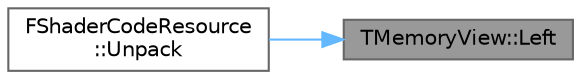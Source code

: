 digraph "TMemoryView::Left"
{
 // INTERACTIVE_SVG=YES
 // LATEX_PDF_SIZE
  bgcolor="transparent";
  edge [fontname=Helvetica,fontsize=10,labelfontname=Helvetica,labelfontsize=10];
  node [fontname=Helvetica,fontsize=10,shape=box,height=0.2,width=0.4];
  rankdir="RL";
  Node1 [id="Node000001",label="TMemoryView::Left",height=0.2,width=0.4,color="gray40", fillcolor="grey60", style="filled", fontcolor="black",tooltip="Returns the left-most part of the view by taking the given number of bytes from the left."];
  Node1 -> Node2 [id="edge1_Node000001_Node000002",dir="back",color="steelblue1",style="solid",tooltip=" "];
  Node2 [id="Node000002",label="FShaderCodeResource\l::Unpack",height=0.2,width=0.4,color="grey40", fillcolor="white", style="filled",URL="$d0/d8d/classFShaderCodeResource.html#ae23d9d7409c337bbfacdc5264e855c71",tooltip=" "];
}
